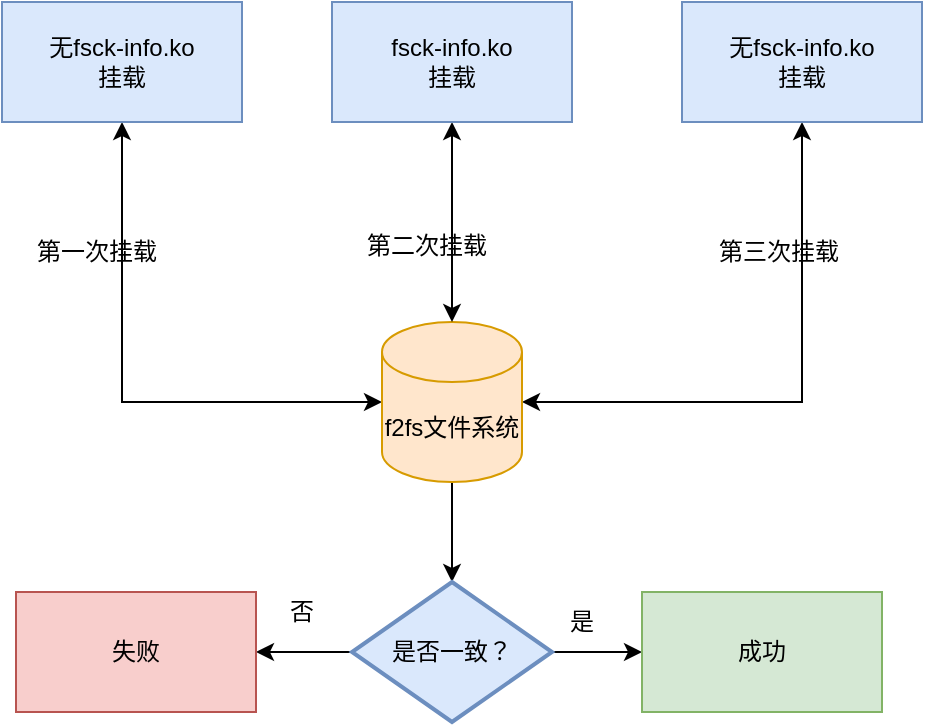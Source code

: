 <mxfile version="21.6.8" type="device">
  <diagram name="第 1 页" id="IJ3702aMo-DQNvZRN9nD">
    <mxGraphModel dx="1036" dy="606" grid="0" gridSize="10" guides="1" tooltips="1" connect="1" arrows="1" fold="1" page="1" pageScale="1" pageWidth="827" pageHeight="1169" math="0" shadow="0">
      <root>
        <mxCell id="0" />
        <mxCell id="1" parent="0" />
        <mxCell id="B90kpQCLutK5rxdeEyO4-5" style="edgeStyle=orthogonalEdgeStyle;rounded=0;orthogonalLoop=1;jettySize=auto;html=1;exitX=0.5;exitY=1;exitDx=0;exitDy=0;entryX=0;entryY=0.5;entryDx=0;entryDy=0;entryPerimeter=0;startArrow=classic;startFill=1;" parent="1" source="B90kpQCLutK5rxdeEyO4-1" target="B90kpQCLutK5rxdeEyO4-2" edge="1">
          <mxGeometry relative="1" as="geometry" />
        </mxCell>
        <mxCell id="B90kpQCLutK5rxdeEyO4-1" value="无fsck-info.ko&lt;br&gt;挂载" style="rounded=0;whiteSpace=wrap;html=1;fillColor=#dae8fc;strokeColor=#6c8ebf;" parent="1" vertex="1">
          <mxGeometry x="80" y="80" width="120" height="60" as="geometry" />
        </mxCell>
        <mxCell id="B90kpQCLutK5rxdeEyO4-7" style="edgeStyle=orthogonalEdgeStyle;rounded=0;orthogonalLoop=1;jettySize=auto;html=1;exitX=1;exitY=0.5;exitDx=0;exitDy=0;exitPerimeter=0;entryX=0.5;entryY=1;entryDx=0;entryDy=0;strokeColor=default;startArrow=classic;startFill=1;" parent="1" source="B90kpQCLutK5rxdeEyO4-2" target="B90kpQCLutK5rxdeEyO4-4" edge="1">
          <mxGeometry relative="1" as="geometry" />
        </mxCell>
        <mxCell id="B90kpQCLutK5rxdeEyO4-16" style="edgeStyle=orthogonalEdgeStyle;rounded=0;orthogonalLoop=1;jettySize=auto;html=1;exitX=0.5;exitY=1;exitDx=0;exitDy=0;exitPerimeter=0;entryX=0.5;entryY=0;entryDx=0;entryDy=0;entryPerimeter=0;" parent="1" source="B90kpQCLutK5rxdeEyO4-2" target="B90kpQCLutK5rxdeEyO4-15" edge="1">
          <mxGeometry relative="1" as="geometry" />
        </mxCell>
        <mxCell id="B90kpQCLutK5rxdeEyO4-2" value="f2fs文件系统" style="shape=cylinder3;whiteSpace=wrap;html=1;boundedLbl=1;backgroundOutline=1;size=15;fillColor=#ffe6cc;strokeColor=#d79b00;" parent="1" vertex="1">
          <mxGeometry x="270" y="240" width="70" height="80" as="geometry" />
        </mxCell>
        <mxCell id="B90kpQCLutK5rxdeEyO4-6" style="edgeStyle=orthogonalEdgeStyle;rounded=0;orthogonalLoop=1;jettySize=auto;html=1;exitX=0.5;exitY=1;exitDx=0;exitDy=0;startArrow=classic;startFill=1;" parent="1" source="B90kpQCLutK5rxdeEyO4-3" target="B90kpQCLutK5rxdeEyO4-2" edge="1">
          <mxGeometry relative="1" as="geometry" />
        </mxCell>
        <mxCell id="B90kpQCLutK5rxdeEyO4-3" value="fsck-info.ko&lt;br&gt;挂载" style="rounded=0;whiteSpace=wrap;html=1;fillColor=#dae8fc;strokeColor=#6c8ebf;" parent="1" vertex="1">
          <mxGeometry x="245" y="80" width="120" height="60" as="geometry" />
        </mxCell>
        <mxCell id="B90kpQCLutK5rxdeEyO4-4" value="无fsck-info.ko&lt;br&gt;挂载" style="rounded=0;whiteSpace=wrap;html=1;fillColor=#dae8fc;strokeColor=#6c8ebf;" parent="1" vertex="1">
          <mxGeometry x="420" y="80" width="120" height="60" as="geometry" />
        </mxCell>
        <mxCell id="B90kpQCLutK5rxdeEyO4-8" value="第一次挂载" style="text;html=1;strokeColor=none;fillColor=none;align=center;verticalAlign=middle;whiteSpace=wrap;rounded=0;" parent="1" vertex="1">
          <mxGeometry x="95" y="190" width="65" height="30" as="geometry" />
        </mxCell>
        <mxCell id="B90kpQCLutK5rxdeEyO4-19" style="edgeStyle=orthogonalEdgeStyle;rounded=0;orthogonalLoop=1;jettySize=auto;html=1;exitX=1;exitY=0.5;exitDx=0;exitDy=0;exitPerimeter=0;entryX=0;entryY=0.5;entryDx=0;entryDy=0;" parent="1" source="B90kpQCLutK5rxdeEyO4-15" target="B90kpQCLutK5rxdeEyO4-17" edge="1">
          <mxGeometry relative="1" as="geometry" />
        </mxCell>
        <mxCell id="B90kpQCLutK5rxdeEyO4-20" style="edgeStyle=orthogonalEdgeStyle;rounded=0;orthogonalLoop=1;jettySize=auto;html=1;exitX=0;exitY=0.5;exitDx=0;exitDy=0;exitPerimeter=0;entryX=1;entryY=0.5;entryDx=0;entryDy=0;" parent="1" source="B90kpQCLutK5rxdeEyO4-15" target="B90kpQCLutK5rxdeEyO4-18" edge="1">
          <mxGeometry relative="1" as="geometry" />
        </mxCell>
        <mxCell id="B90kpQCLutK5rxdeEyO4-15" value="是否一致？" style="strokeWidth=2;html=1;shape=mxgraph.flowchart.decision;whiteSpace=wrap;fillColor=#dae8fc;strokeColor=#6c8ebf;" parent="1" vertex="1">
          <mxGeometry x="255" y="370" width="100" height="70" as="geometry" />
        </mxCell>
        <mxCell id="B90kpQCLutK5rxdeEyO4-17" value="成功" style="rounded=0;whiteSpace=wrap;html=1;fillColor=#d5e8d4;strokeColor=#82b366;" parent="1" vertex="1">
          <mxGeometry x="400" y="375" width="120" height="60" as="geometry" />
        </mxCell>
        <mxCell id="B90kpQCLutK5rxdeEyO4-18" value="失败" style="rounded=0;whiteSpace=wrap;html=1;fillColor=#f8cecc;strokeColor=#b85450;" parent="1" vertex="1">
          <mxGeometry x="87" y="375" width="120" height="60" as="geometry" />
        </mxCell>
        <mxCell id="B90kpQCLutK5rxdeEyO4-21" value="是" style="text;html=1;strokeColor=none;fillColor=none;align=center;verticalAlign=middle;whiteSpace=wrap;rounded=0;" parent="1" vertex="1">
          <mxGeometry x="340" y="375" width="60" height="30" as="geometry" />
        </mxCell>
        <mxCell id="B90kpQCLutK5rxdeEyO4-22" value="否" style="text;html=1;strokeColor=none;fillColor=none;align=center;verticalAlign=middle;whiteSpace=wrap;rounded=0;" parent="1" vertex="1">
          <mxGeometry x="200" y="370" width="60" height="30" as="geometry" />
        </mxCell>
        <mxCell id="B90kpQCLutK5rxdeEyO4-23" value="第二次挂载" style="text;html=1;strokeColor=none;fillColor=none;align=center;verticalAlign=middle;whiteSpace=wrap;rounded=0;" parent="1" vertex="1">
          <mxGeometry x="260" y="187" width="65" height="30" as="geometry" />
        </mxCell>
        <mxCell id="B90kpQCLutK5rxdeEyO4-24" value="第三次挂载" style="text;html=1;strokeColor=none;fillColor=none;align=center;verticalAlign=middle;whiteSpace=wrap;rounded=0;" parent="1" vertex="1">
          <mxGeometry x="436" y="190" width="65" height="30" as="geometry" />
        </mxCell>
      </root>
    </mxGraphModel>
  </diagram>
</mxfile>
